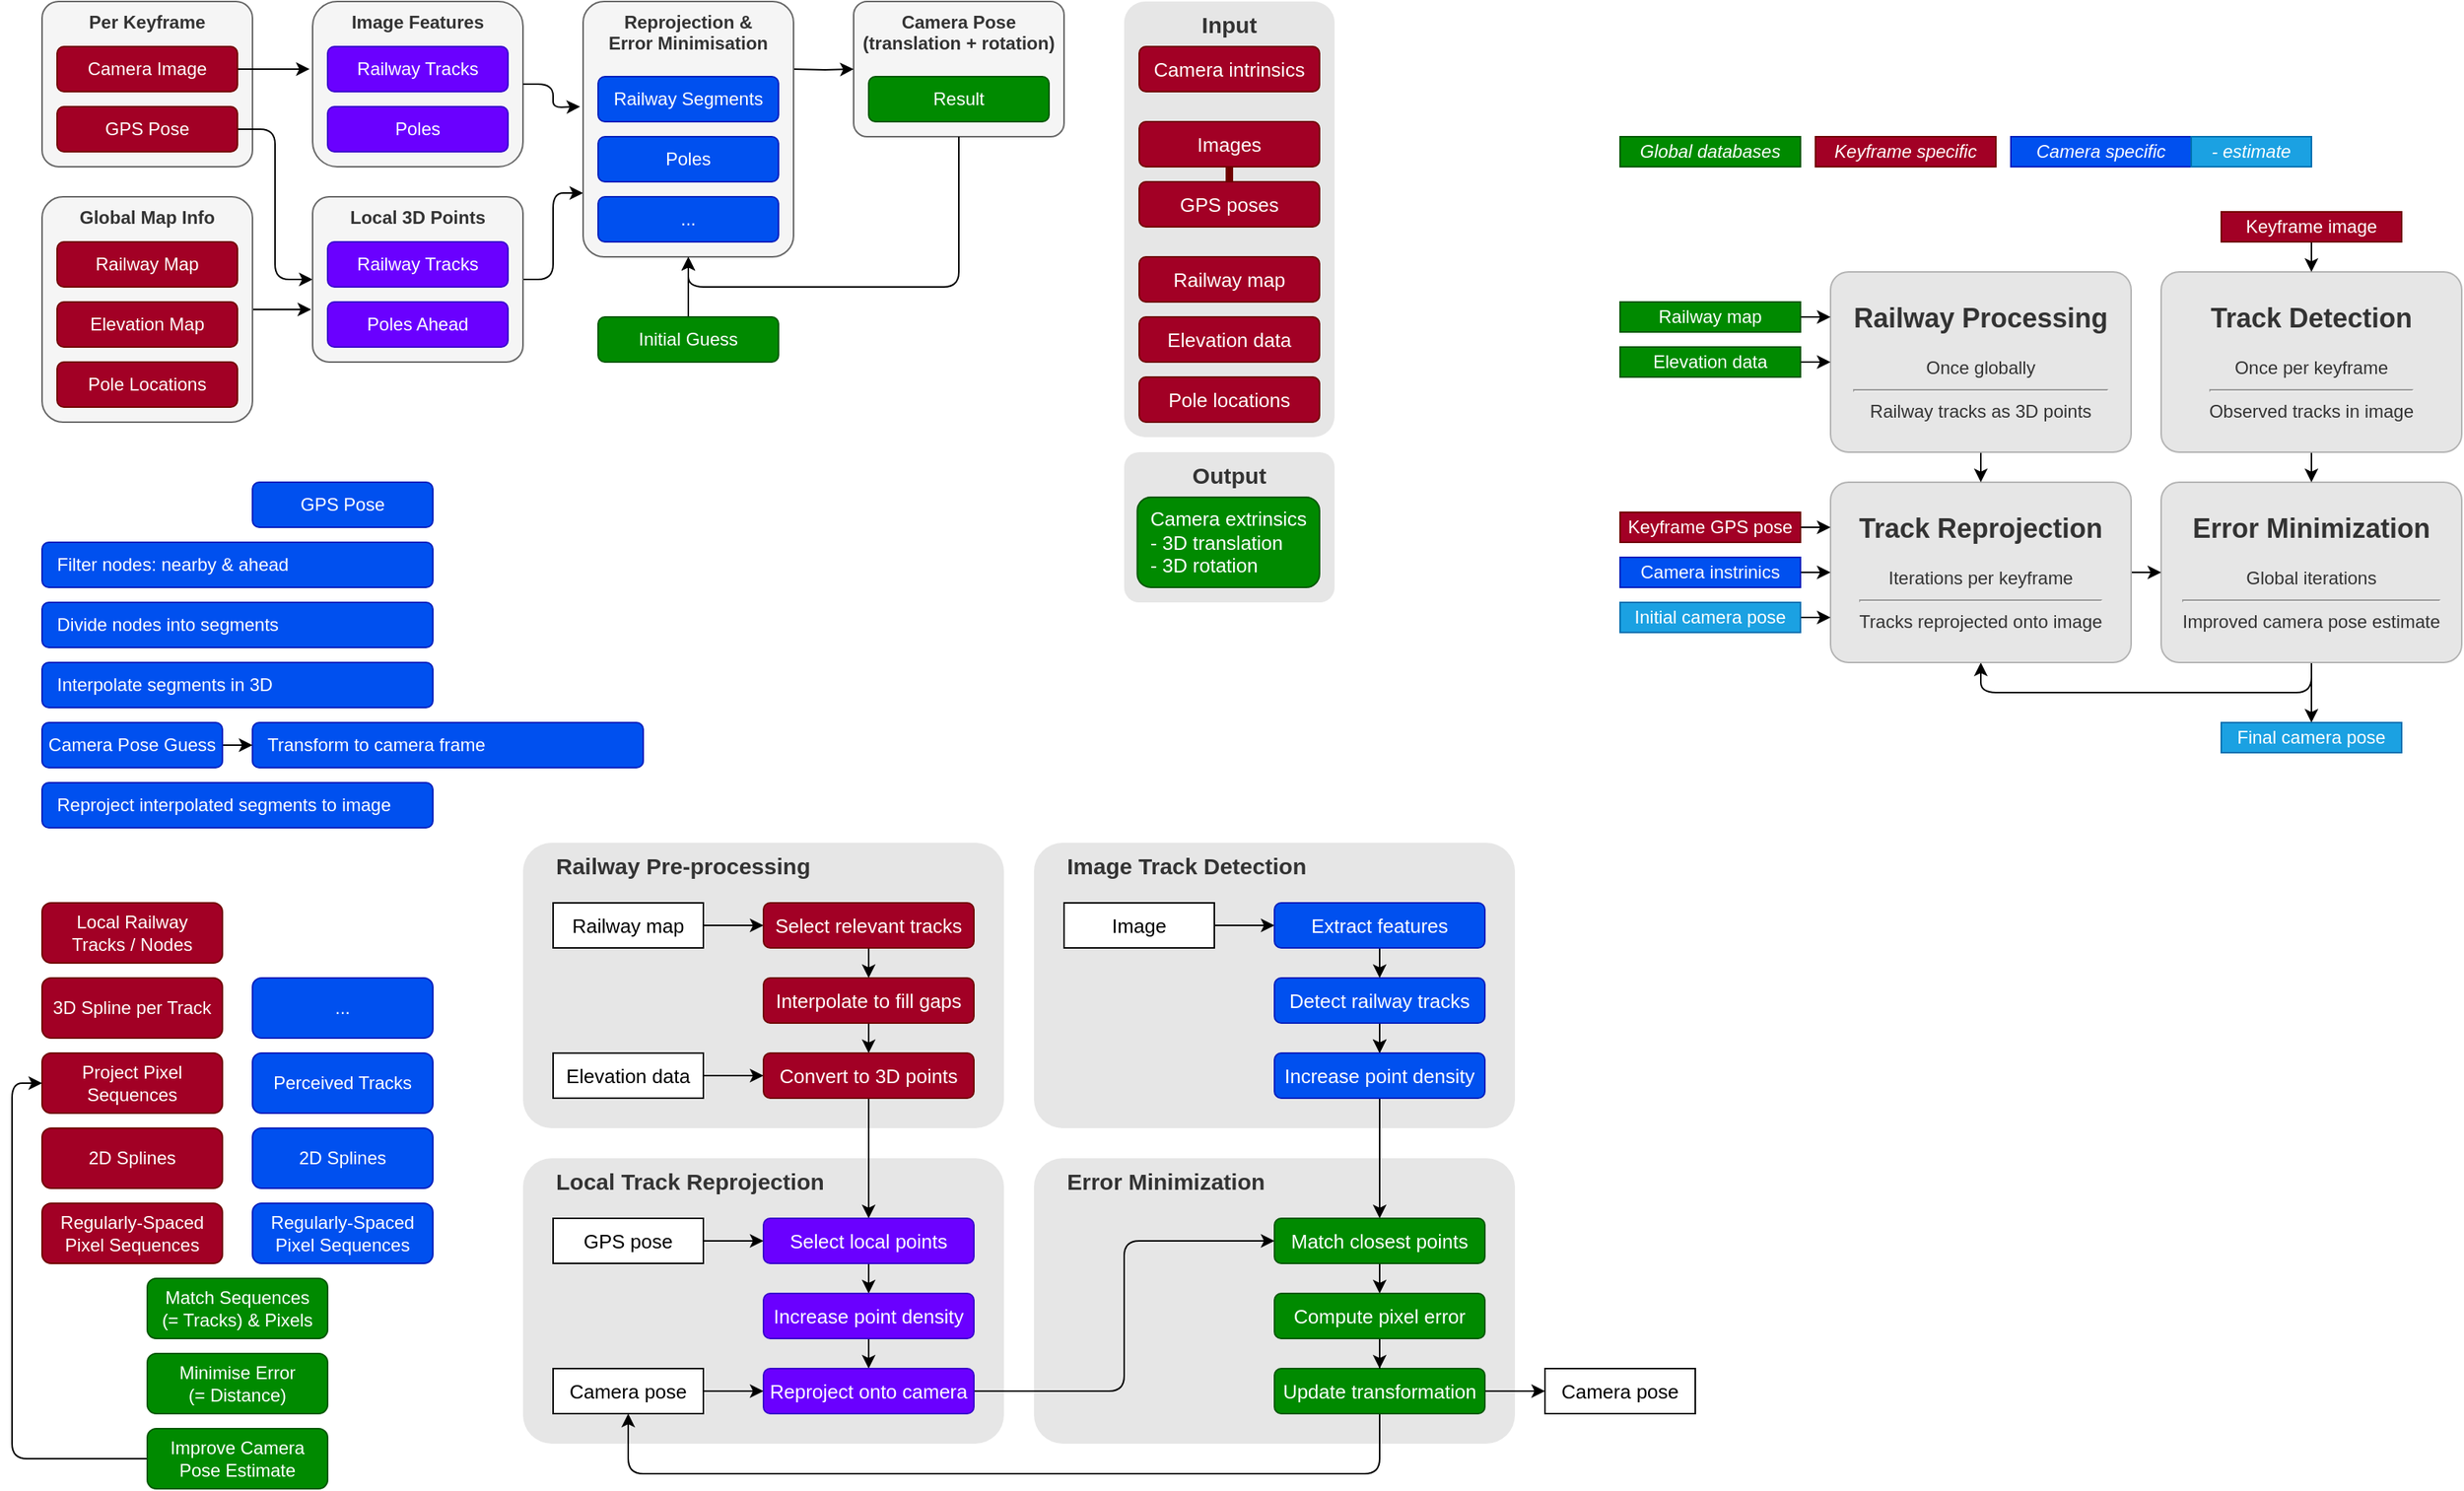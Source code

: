 <mxfile version="21.5.0" type="device">
  <diagram name="Page-1" id="0yIAg_ibURVJ_j4WMrQg">
    <mxGraphModel dx="1017" dy="770" grid="1" gridSize="10" guides="1" tooltips="1" connect="1" arrows="1" fold="1" page="1" pageScale="1" pageWidth="1654" pageHeight="1169" math="0" shadow="0">
      <root>
        <mxCell id="0" />
        <mxCell id="1" parent="0" />
        <mxCell id="JIBOPkROWSWk_RtdA1gJ-48" value="Camera Pose&lt;br&gt;(translation + rotation)" style="rounded=1;whiteSpace=wrap;html=1;fillColor=#f5f5f5;strokeColor=#666666;verticalAlign=top;fontStyle=1;fontColor=#333333;container=0;arcSize=10;" parent="1" vertex="1">
          <mxGeometry x="660" y="80" width="140" height="90" as="geometry" />
        </mxCell>
        <mxCell id="UzyRNe9KjRAFi56hh9sv-9" value="&lt;font style=&quot;font-size: 12px;&quot;&gt;Per Keyframe&lt;/font&gt;" style="rounded=1;whiteSpace=wrap;html=1;fillColor=#f5f5f5;strokeColor=#666666;verticalAlign=top;fontStyle=1;fontColor=#333333;container=0;arcSize=10;" parent="1" vertex="1">
          <mxGeometry x="120" y="80" width="140" height="110" as="geometry" />
        </mxCell>
        <mxCell id="JIBOPkROWSWk_RtdA1gJ-31" style="edgeStyle=orthogonalEdgeStyle;rounded=1;orthogonalLoop=1;jettySize=auto;html=1;exitX=1;exitY=0.5;exitDx=0;exitDy=0;entryX=-0.014;entryY=0.409;entryDx=0;entryDy=0;strokeColor=default;entryPerimeter=0;" parent="1" source="UzyRNe9KjRAFi56hh9sv-2" target="JIBOPkROWSWk_RtdA1gJ-9" edge="1">
          <mxGeometry relative="1" as="geometry" />
        </mxCell>
        <mxCell id="UzyRNe9KjRAFi56hh9sv-2" value="Camera Image" style="rounded=1;whiteSpace=wrap;html=1;fillColor=#a20025;strokeColor=#6F0000;container=0;fontColor=#ffffff;" parent="1" vertex="1">
          <mxGeometry x="130" y="110" width="120" height="30" as="geometry" />
        </mxCell>
        <mxCell id="JIBOPkROWSWk_RtdA1gJ-30" style="edgeStyle=orthogonalEdgeStyle;rounded=1;orthogonalLoop=1;jettySize=auto;html=1;exitX=1;exitY=0.5;exitDx=0;exitDy=0;entryX=0;entryY=0.5;entryDx=0;entryDy=0;strokeColor=default;" parent="1" source="UzyRNe9KjRAFi56hh9sv-3" target="JIBOPkROWSWk_RtdA1gJ-10" edge="1">
          <mxGeometry relative="1" as="geometry" />
        </mxCell>
        <mxCell id="UzyRNe9KjRAFi56hh9sv-3" value="GPS Pose" style="rounded=1;whiteSpace=wrap;html=1;fillColor=#a20025;strokeColor=#6F0000;container=0;fontColor=#ffffff;" parent="1" vertex="1">
          <mxGeometry x="130" y="150" width="120" height="30" as="geometry" />
        </mxCell>
        <mxCell id="JIBOPkROWSWk_RtdA1gJ-35" style="edgeStyle=orthogonalEdgeStyle;rounded=0;orthogonalLoop=1;jettySize=auto;html=1;exitX=1;exitY=0.5;exitDx=0;exitDy=0;entryX=-0.007;entryY=0.682;entryDx=0;entryDy=0;entryPerimeter=0;" parent="1" source="UzyRNe9KjRAFi56hh9sv-10" target="JIBOPkROWSWk_RtdA1gJ-10" edge="1">
          <mxGeometry relative="1" as="geometry" />
        </mxCell>
        <mxCell id="UzyRNe9KjRAFi56hh9sv-10" value="&lt;font style=&quot;font-size: 12px;&quot;&gt;Global Map Info&lt;/font&gt;" style="rounded=1;whiteSpace=wrap;html=1;fillColor=#f5f5f5;strokeColor=#666666;verticalAlign=top;fontStyle=1;fontColor=#333333;container=0;arcSize=10;" parent="1" vertex="1">
          <mxGeometry x="120" y="210" width="140" height="150" as="geometry" />
        </mxCell>
        <mxCell id="UzyRNe9KjRAFi56hh9sv-4" value="Elevation Map" style="rounded=1;whiteSpace=wrap;html=1;fillColor=#a20025;strokeColor=#6F0000;container=0;fontColor=#ffffff;" parent="1" vertex="1">
          <mxGeometry x="130" y="280" width="120" height="30" as="geometry" />
        </mxCell>
        <mxCell id="UzyRNe9KjRAFi56hh9sv-5" value="Pole Locations" style="rounded=1;whiteSpace=wrap;html=1;fillColor=#a20025;strokeColor=#6F0000;container=0;fontColor=#ffffff;" parent="1" vertex="1">
          <mxGeometry x="130" y="320" width="120" height="30" as="geometry" />
        </mxCell>
        <mxCell id="UzyRNe9KjRAFi56hh9sv-8" value="Railway Map" style="rounded=1;whiteSpace=wrap;html=1;fillColor=#a20025;strokeColor=#6F0000;container=0;fontColor=#ffffff;" parent="1" vertex="1">
          <mxGeometry x="130" y="240" width="120" height="30" as="geometry" />
        </mxCell>
        <mxCell id="JIBOPkROWSWk_RtdA1gJ-41" style="edgeStyle=orthogonalEdgeStyle;rounded=1;orthogonalLoop=1;jettySize=auto;html=1;exitX=1;exitY=0.5;exitDx=0;exitDy=0;entryX=0;entryY=0.75;entryDx=0;entryDy=0;" parent="1" source="JIBOPkROWSWk_RtdA1gJ-10" target="JIBOPkROWSWk_RtdA1gJ-26" edge="1">
          <mxGeometry relative="1" as="geometry" />
        </mxCell>
        <mxCell id="JIBOPkROWSWk_RtdA1gJ-10" value="Local 3D Points" style="rounded=1;whiteSpace=wrap;html=1;fillColor=#f5f5f5;strokeColor=#666666;verticalAlign=top;fontStyle=1;fontColor=#333333;container=0;arcSize=10;" parent="1" vertex="1">
          <mxGeometry x="300" y="210" width="140" height="110" as="geometry" />
        </mxCell>
        <mxCell id="JIBOPkROWSWk_RtdA1gJ-16" value="" style="group;rounded=1;arcSize=10;" parent="1" vertex="1" connectable="0">
          <mxGeometry x="300" y="80" width="140" height="110" as="geometry" />
        </mxCell>
        <mxCell id="JIBOPkROWSWk_RtdA1gJ-9" value="Image Features" style="rounded=1;whiteSpace=wrap;html=1;fillColor=#f5f5f5;strokeColor=#666666;verticalAlign=top;fontStyle=1;fontColor=#333333;container=0;" parent="JIBOPkROWSWk_RtdA1gJ-16" vertex="1">
          <mxGeometry width="140" height="110" as="geometry" />
        </mxCell>
        <mxCell id="JIBOPkROWSWk_RtdA1gJ-14" value="Railway Tracks" style="rounded=1;whiteSpace=wrap;html=1;fillColor=#6a00ff;strokeColor=#3700CC;container=0;fontColor=#ffffff;" parent="JIBOPkROWSWk_RtdA1gJ-16" vertex="1">
          <mxGeometry x="10" y="30" width="120" height="30" as="geometry" />
        </mxCell>
        <mxCell id="JIBOPkROWSWk_RtdA1gJ-15" value="Poles" style="rounded=1;whiteSpace=wrap;html=1;fillColor=#6a00ff;strokeColor=#3700CC;container=0;fontColor=#ffffff;" parent="JIBOPkROWSWk_RtdA1gJ-16" vertex="1">
          <mxGeometry x="10" y="70" width="120" height="30" as="geometry" />
        </mxCell>
        <mxCell id="JIBOPkROWSWk_RtdA1gJ-23" value="Railway Tracks" style="rounded=1;whiteSpace=wrap;html=1;fillColor=#6a00ff;strokeColor=#3700CC;container=0;fontColor=#ffffff;" parent="1" vertex="1">
          <mxGeometry x="310" y="240" width="120" height="30" as="geometry" />
        </mxCell>
        <mxCell id="JIBOPkROWSWk_RtdA1gJ-24" value="Poles Ahead" style="rounded=1;whiteSpace=wrap;html=1;fillColor=#6a00ff;strokeColor=#3700CC;container=0;fontColor=#ffffff;" parent="1" vertex="1">
          <mxGeometry x="310" y="280" width="120" height="30" as="geometry" />
        </mxCell>
        <mxCell id="JIBOPkROWSWk_RtdA1gJ-55" style="edgeStyle=orthogonalEdgeStyle;rounded=0;orthogonalLoop=1;jettySize=auto;html=1;entryX=0;entryY=0.5;entryDx=0;entryDy=0;" parent="1" target="JIBOPkROWSWk_RtdA1gJ-48" edge="1">
          <mxGeometry relative="1" as="geometry">
            <mxPoint x="620" y="125" as="sourcePoint" />
          </mxGeometry>
        </mxCell>
        <mxCell id="JIBOPkROWSWk_RtdA1gJ-26" value="&lt;font style=&quot;font-size: 12px;&quot;&gt;Reprojection &amp;amp;&lt;br&gt;Error Minimisation&lt;/font&gt;" style="rounded=1;whiteSpace=wrap;html=1;fillColor=#f5f5f5;strokeColor=#666666;verticalAlign=top;fontStyle=1;fontColor=#333333;container=0;arcSize=10;" parent="1" vertex="1">
          <mxGeometry x="480" y="80" width="140" height="170" as="geometry" />
        </mxCell>
        <mxCell id="JIBOPkROWSWk_RtdA1gJ-28" value="Railway Segments" style="rounded=1;whiteSpace=wrap;html=1;fillColor=#0050ef;strokeColor=#001DBC;container=0;fontColor=#ffffff;" parent="1" vertex="1">
          <mxGeometry x="490" y="130" width="120" height="30" as="geometry" />
        </mxCell>
        <mxCell id="JIBOPkROWSWk_RtdA1gJ-29" value="Poles" style="rounded=1;whiteSpace=wrap;html=1;fillColor=#0050ef;strokeColor=#001DBC;container=0;fontColor=#ffffff;" parent="1" vertex="1">
          <mxGeometry x="490" y="170" width="120" height="30" as="geometry" />
        </mxCell>
        <mxCell id="JIBOPkROWSWk_RtdA1gJ-52" style="edgeStyle=orthogonalEdgeStyle;rounded=0;orthogonalLoop=1;jettySize=auto;html=1;exitX=0.5;exitY=0;exitDx=0;exitDy=0;" parent="1" source="JIBOPkROWSWk_RtdA1gJ-37" edge="1">
          <mxGeometry relative="1" as="geometry">
            <mxPoint x="550" y="250" as="targetPoint" />
          </mxGeometry>
        </mxCell>
        <mxCell id="JIBOPkROWSWk_RtdA1gJ-37" value="Initial Guess" style="rounded=1;whiteSpace=wrap;html=1;fillColor=#008a00;strokeColor=#005700;container=0;fontColor=#ffffff;" parent="1" vertex="1">
          <mxGeometry x="490" y="290" width="120" height="30" as="geometry" />
        </mxCell>
        <mxCell id="JIBOPkROWSWk_RtdA1gJ-39" value="Result" style="rounded=1;whiteSpace=wrap;html=1;fillColor=#008a00;strokeColor=#005700;fontColor=#ffffff;container=0;" parent="1" vertex="1">
          <mxGeometry x="670" y="130" width="120" height="30" as="geometry" />
        </mxCell>
        <mxCell id="JIBOPkROWSWk_RtdA1gJ-40" value="..." style="rounded=1;whiteSpace=wrap;html=1;fillColor=#0050ef;strokeColor=#001DBC;container=0;fontColor=#ffffff;" parent="1" vertex="1">
          <mxGeometry x="490" y="210" width="120" height="30" as="geometry" />
        </mxCell>
        <mxCell id="JIBOPkROWSWk_RtdA1gJ-42" style="edgeStyle=orthogonalEdgeStyle;rounded=1;orthogonalLoop=1;jettySize=auto;html=1;exitX=1;exitY=0.5;exitDx=0;exitDy=0;" parent="1" source="JIBOPkROWSWk_RtdA1gJ-9" edge="1">
          <mxGeometry relative="1" as="geometry">
            <mxPoint x="478" y="150" as="targetPoint" />
          </mxGeometry>
        </mxCell>
        <mxCell id="JIBOPkROWSWk_RtdA1gJ-47" style="edgeStyle=orthogonalEdgeStyle;rounded=1;orthogonalLoop=1;jettySize=auto;html=1;exitX=0.5;exitY=1;exitDx=0;exitDy=0;entryX=0.5;entryY=1;entryDx=0;entryDy=0;" parent="1" source="JIBOPkROWSWk_RtdA1gJ-48" target="JIBOPkROWSWk_RtdA1gJ-26" edge="1">
          <mxGeometry relative="1" as="geometry">
            <mxPoint x="730" y="200" as="sourcePoint" />
            <Array as="points">
              <mxPoint x="730" y="270" />
              <mxPoint x="550" y="270" />
            </Array>
          </mxGeometry>
        </mxCell>
        <mxCell id="ezDAtuM3FzRtToVexwz9-1" value="Local Railway&lt;br&gt;Tracks / Nodes" style="rounded=1;whiteSpace=wrap;html=1;container=0;fillColor=#a20025;fontColor=#ffffff;strokeColor=#6F0000;" parent="1" vertex="1">
          <mxGeometry x="120" y="680" width="120" height="40" as="geometry" />
        </mxCell>
        <mxCell id="ezDAtuM3FzRtToVexwz9-4" value="Filter nodes: nearby &amp;amp; ahead" style="rounded=1;whiteSpace=wrap;html=1;container=0;align=left;spacing=10;fillColor=#0050ef;fontColor=#ffffff;strokeColor=#001DBC;" parent="1" vertex="1">
          <mxGeometry x="120" y="440" width="260" height="30" as="geometry" />
        </mxCell>
        <mxCell id="ezDAtuM3FzRtToVexwz9-5" value="GPS Pose" style="rounded=1;whiteSpace=wrap;html=1;container=0;fillColor=#0050ef;fontColor=#ffffff;strokeColor=#001DBC;" parent="1" vertex="1">
          <mxGeometry x="260" y="400" width="120" height="30" as="geometry" />
        </mxCell>
        <mxCell id="ezDAtuM3FzRtToVexwz9-7" value="Transform to camera frame" style="rounded=1;whiteSpace=wrap;html=1;container=0;align=left;spacing=10;fillColor=#0050ef;fontColor=#ffffff;strokeColor=#001DBC;" parent="1" vertex="1">
          <mxGeometry x="260" y="560" width="260" height="30" as="geometry" />
        </mxCell>
        <mxCell id="ezDAtuM3FzRtToVexwz9-8" value="Divide nodes into segments" style="rounded=1;whiteSpace=wrap;html=1;container=0;align=left;spacing=10;fillColor=#0050ef;fontColor=#ffffff;strokeColor=#001DBC;" parent="1" vertex="1">
          <mxGeometry x="120" y="480" width="260" height="30" as="geometry" />
        </mxCell>
        <mxCell id="ezDAtuM3FzRtToVexwz9-9" value="Interpolate segments in 3D" style="rounded=1;whiteSpace=wrap;html=1;container=0;align=left;spacing=10;fillColor=#0050ef;fontColor=#ffffff;strokeColor=#001DBC;" parent="1" vertex="1">
          <mxGeometry x="120" y="520" width="260" height="30" as="geometry" />
        </mxCell>
        <mxCell id="ezDAtuM3FzRtToVexwz9-10" value="Reproject interpolated segments to image" style="rounded=1;whiteSpace=wrap;html=1;container=0;align=left;spacing=10;fillColor=#0050ef;fontColor=#ffffff;strokeColor=#001DBC;" parent="1" vertex="1">
          <mxGeometry x="120" y="600" width="260" height="30" as="geometry" />
        </mxCell>
        <mxCell id="ezDAtuM3FzRtToVexwz9-12" style="edgeStyle=orthogonalEdgeStyle;rounded=0;orthogonalLoop=1;jettySize=auto;html=1;exitX=1;exitY=0.5;exitDx=0;exitDy=0;entryX=0;entryY=0.5;entryDx=0;entryDy=0;" parent="1" source="ezDAtuM3FzRtToVexwz9-11" target="ezDAtuM3FzRtToVexwz9-7" edge="1">
          <mxGeometry relative="1" as="geometry" />
        </mxCell>
        <mxCell id="ezDAtuM3FzRtToVexwz9-11" value="Camera Pose Guess" style="rounded=1;whiteSpace=wrap;html=1;container=0;fillColor=#0050ef;fontColor=#ffffff;strokeColor=#001DBC;" parent="1" vertex="1">
          <mxGeometry x="120" y="560" width="120" height="30" as="geometry" />
        </mxCell>
        <mxCell id="oLt5kiUQULpdyyhkv9Rg-1" value="Perceived Tracks" style="rounded=1;whiteSpace=wrap;html=1;container=0;fillColor=#0050ef;fontColor=#ffffff;strokeColor=#001DBC;" parent="1" vertex="1">
          <mxGeometry x="260" y="780" width="120" height="40" as="geometry" />
        </mxCell>
        <mxCell id="oLt5kiUQULpdyyhkv9Rg-2" value="3D Spline per Track" style="rounded=1;whiteSpace=wrap;html=1;container=0;fillColor=#a20025;fontColor=#ffffff;strokeColor=#6F0000;" parent="1" vertex="1">
          <mxGeometry x="120" y="730" width="120" height="40" as="geometry" />
        </mxCell>
        <mxCell id="oLt5kiUQULpdyyhkv9Rg-3" value="2D Splines" style="rounded=1;whiteSpace=wrap;html=1;container=0;fillColor=#0050ef;fontColor=#ffffff;strokeColor=#001DBC;" parent="1" vertex="1">
          <mxGeometry x="260" y="830" width="120" height="40" as="geometry" />
        </mxCell>
        <mxCell id="oLt5kiUQULpdyyhkv9Rg-7" value="Project Pixel Sequences" style="rounded=1;whiteSpace=wrap;html=1;container=0;fillColor=#a20025;fontColor=#ffffff;strokeColor=#6F0000;" parent="1" vertex="1">
          <mxGeometry x="120" y="780" width="120" height="40" as="geometry" />
        </mxCell>
        <mxCell id="oLt5kiUQULpdyyhkv9Rg-9" value="..." style="rounded=1;whiteSpace=wrap;html=1;container=0;fillColor=#0050ef;fontColor=#ffffff;strokeColor=#001DBC;" parent="1" vertex="1">
          <mxGeometry x="260" y="730" width="120" height="40" as="geometry" />
        </mxCell>
        <mxCell id="oLt5kiUQULpdyyhkv9Rg-12" value="2D Splines" style="rounded=1;whiteSpace=wrap;html=1;container=0;fillColor=#a20025;fontColor=#ffffff;strokeColor=#6F0000;" parent="1" vertex="1">
          <mxGeometry x="120" y="830" width="120" height="40" as="geometry" />
        </mxCell>
        <mxCell id="oLt5kiUQULpdyyhkv9Rg-17" value="Regularly-Spaced Pixel Sequences" style="rounded=1;whiteSpace=wrap;html=1;container=0;fillColor=#a20025;fontColor=#ffffff;strokeColor=#6F0000;" parent="1" vertex="1">
          <mxGeometry x="120" y="880" width="120" height="40" as="geometry" />
        </mxCell>
        <mxCell id="oLt5kiUQULpdyyhkv9Rg-20" value="Regularly-Spaced Pixel Sequences" style="rounded=1;whiteSpace=wrap;html=1;container=0;fillColor=#0050ef;fontColor=#ffffff;strokeColor=#001DBC;" parent="1" vertex="1">
          <mxGeometry x="260" y="880" width="120" height="40" as="geometry" />
        </mxCell>
        <mxCell id="oLt5kiUQULpdyyhkv9Rg-21" value="Match Sequences&lt;br&gt;(= Tracks) &amp;amp; Pixels" style="rounded=1;whiteSpace=wrap;html=1;container=0;fillColor=#008a00;fontColor=#ffffff;strokeColor=#005700;" parent="1" vertex="1">
          <mxGeometry x="190" y="930" width="120" height="40" as="geometry" />
        </mxCell>
        <mxCell id="oLt5kiUQULpdyyhkv9Rg-26" style="edgeStyle=orthogonalEdgeStyle;rounded=1;orthogonalLoop=1;jettySize=auto;html=1;exitX=0;exitY=0.5;exitDx=0;exitDy=0;entryX=0;entryY=0.5;entryDx=0;entryDy=0;" parent="1" source="oLt5kiUQULpdyyhkv9Rg-22" target="oLt5kiUQULpdyyhkv9Rg-7" edge="1">
          <mxGeometry relative="1" as="geometry">
            <mxPoint x="170" y="1000" as="targetPoint" />
          </mxGeometry>
        </mxCell>
        <mxCell id="oLt5kiUQULpdyyhkv9Rg-22" value="Improve Camera Pose Estimate" style="rounded=1;whiteSpace=wrap;html=1;container=0;fillColor=#008a00;fontColor=#ffffff;strokeColor=#005700;" parent="1" vertex="1">
          <mxGeometry x="190" y="1030" width="120" height="40" as="geometry" />
        </mxCell>
        <mxCell id="oLt5kiUQULpdyyhkv9Rg-27" value="Minimise Error&lt;br&gt;(= Distance)" style="rounded=1;whiteSpace=wrap;html=1;container=0;fillColor=#008a00;fontColor=#ffffff;strokeColor=#005700;" parent="1" vertex="1">
          <mxGeometry x="190" y="980" width="120" height="40" as="geometry" />
        </mxCell>
        <mxCell id="sEB6wnDT7_DPBKljtd4_-17" value="Error Minimization" style="rounded=1;whiteSpace=wrap;html=1;fillColor=#E6E6E6;strokeColor=none;verticalAlign=top;fontStyle=1;fontColor=#333333;container=0;arcSize=10;fontSize=15;spacingRight=0;spacingLeft=20;align=left;" parent="1" vertex="1">
          <mxGeometry x="780" y="850" width="320" height="190" as="geometry" />
        </mxCell>
        <mxCell id="sEB6wnDT7_DPBKljtd4_-18" value="Image Track Detection" style="rounded=1;whiteSpace=wrap;html=1;fillColor=#E6E6E6;strokeColor=none;verticalAlign=top;fontStyle=1;fontColor=#333333;container=0;arcSize=10;fontSize=15;spacingRight=0;spacingLeft=20;align=left;" parent="1" vertex="1">
          <mxGeometry x="780" y="640" width="320" height="190" as="geometry" />
        </mxCell>
        <mxCell id="sEB6wnDT7_DPBKljtd4_-19" value="Local Track Reprojection" style="rounded=1;whiteSpace=wrap;html=1;fillColor=#E6E6E6;strokeColor=none;verticalAlign=top;fontStyle=1;fontColor=#333333;container=0;arcSize=10;fontSize=15;spacingRight=0;spacingLeft=20;align=left;" parent="1" vertex="1">
          <mxGeometry x="440" y="850" width="320" height="190" as="geometry" />
        </mxCell>
        <mxCell id="sEB6wnDT7_DPBKljtd4_-20" value="Railway Pre-processing" style="rounded=1;whiteSpace=wrap;html=1;fillColor=#E6E6E6;strokeColor=none;verticalAlign=top;fontStyle=1;fontColor=#333333;container=0;arcSize=10;fontSize=15;spacingRight=0;spacingLeft=20;align=left;" parent="1" vertex="1">
          <mxGeometry x="440" y="640" width="320" height="190" as="geometry" />
        </mxCell>
        <mxCell id="sEB6wnDT7_DPBKljtd4_-21" style="edgeStyle=orthogonalEdgeStyle;rounded=0;orthogonalLoop=1;jettySize=auto;html=1;exitX=1;exitY=0.5;exitDx=0;exitDy=0;entryX=0;entryY=0.5;entryDx=0;entryDy=0;fontSize=13;" parent="1" source="sEB6wnDT7_DPBKljtd4_-22" target="sEB6wnDT7_DPBKljtd4_-26" edge="1">
          <mxGeometry relative="1" as="geometry" />
        </mxCell>
        <mxCell id="sEB6wnDT7_DPBKljtd4_-22" value="Railway map" style="rounded=0;whiteSpace=wrap;html=1;container=0;fontSize=13;" parent="1" vertex="1">
          <mxGeometry x="460" y="680" width="100" height="30" as="geometry" />
        </mxCell>
        <mxCell id="sEB6wnDT7_DPBKljtd4_-23" style="edgeStyle=orthogonalEdgeStyle;rounded=0;orthogonalLoop=1;jettySize=auto;html=1;exitX=1;exitY=0.5;exitDx=0;exitDy=0;entryX=0;entryY=0.5;entryDx=0;entryDy=0;fontSize=13;" parent="1" source="sEB6wnDT7_DPBKljtd4_-24" target="sEB6wnDT7_DPBKljtd4_-30" edge="1">
          <mxGeometry relative="1" as="geometry" />
        </mxCell>
        <mxCell id="sEB6wnDT7_DPBKljtd4_-24" value="Elevation data" style="rounded=0;whiteSpace=wrap;html=1;container=0;fontSize=13;" parent="1" vertex="1">
          <mxGeometry x="460" y="780" width="100" height="30" as="geometry" />
        </mxCell>
        <mxCell id="sEB6wnDT7_DPBKljtd4_-25" style="edgeStyle=orthogonalEdgeStyle;rounded=0;orthogonalLoop=1;jettySize=auto;html=1;exitX=0.5;exitY=1;exitDx=0;exitDy=0;entryX=0.5;entryY=0;entryDx=0;entryDy=0;fontSize=13;" parent="1" source="sEB6wnDT7_DPBKljtd4_-26" target="sEB6wnDT7_DPBKljtd4_-28" edge="1">
          <mxGeometry relative="1" as="geometry" />
        </mxCell>
        <mxCell id="sEB6wnDT7_DPBKljtd4_-26" value="Select relevant tracks" style="rounded=1;whiteSpace=wrap;html=1;container=0;fillColor=#a20025;fontColor=#ffffff;strokeColor=#6F0000;fontSize=13;" parent="1" vertex="1">
          <mxGeometry x="600" y="680" width="140" height="30" as="geometry" />
        </mxCell>
        <mxCell id="sEB6wnDT7_DPBKljtd4_-27" style="edgeStyle=orthogonalEdgeStyle;rounded=0;orthogonalLoop=1;jettySize=auto;html=1;exitX=0.5;exitY=1;exitDx=0;exitDy=0;entryX=0.5;entryY=0;entryDx=0;entryDy=0;fontSize=13;" parent="1" source="sEB6wnDT7_DPBKljtd4_-28" target="sEB6wnDT7_DPBKljtd4_-30" edge="1">
          <mxGeometry relative="1" as="geometry" />
        </mxCell>
        <mxCell id="sEB6wnDT7_DPBKljtd4_-28" value="Interpolate to fill gaps" style="rounded=1;whiteSpace=wrap;html=1;container=0;fillColor=#a20025;fontColor=#ffffff;strokeColor=#6F0000;fontSize=13;" parent="1" vertex="1">
          <mxGeometry x="600" y="730" width="140" height="30" as="geometry" />
        </mxCell>
        <mxCell id="sEB6wnDT7_DPBKljtd4_-29" style="edgeStyle=orthogonalEdgeStyle;rounded=0;orthogonalLoop=1;jettySize=auto;html=1;exitX=0.5;exitY=1;exitDx=0;exitDy=0;entryX=0.5;entryY=0;entryDx=0;entryDy=0;fontSize=13;" parent="1" source="sEB6wnDT7_DPBKljtd4_-30" target="sEB6wnDT7_DPBKljtd4_-32" edge="1">
          <mxGeometry relative="1" as="geometry" />
        </mxCell>
        <mxCell id="sEB6wnDT7_DPBKljtd4_-30" value="Convert to 3D points" style="rounded=1;whiteSpace=wrap;html=1;container=0;fillColor=#a20025;fontColor=#ffffff;strokeColor=#6F0000;fontSize=13;" parent="1" vertex="1">
          <mxGeometry x="600" y="780" width="140" height="30" as="geometry" />
        </mxCell>
        <mxCell id="sEB6wnDT7_DPBKljtd4_-31" style="edgeStyle=orthogonalEdgeStyle;rounded=0;orthogonalLoop=1;jettySize=auto;html=1;exitX=0.5;exitY=1;exitDx=0;exitDy=0;entryX=0.5;entryY=0;entryDx=0;entryDy=0;fontSize=13;" parent="1" source="sEB6wnDT7_DPBKljtd4_-32" target="sEB6wnDT7_DPBKljtd4_-34" edge="1">
          <mxGeometry relative="1" as="geometry" />
        </mxCell>
        <mxCell id="sEB6wnDT7_DPBKljtd4_-32" value="Select local&amp;nbsp;points" style="rounded=1;whiteSpace=wrap;html=1;container=0;fillColor=#6a00ff;fontColor=#ffffff;strokeColor=#3700CC;fontSize=13;" parent="1" vertex="1">
          <mxGeometry x="600" y="890" width="140" height="30" as="geometry" />
        </mxCell>
        <mxCell id="sEB6wnDT7_DPBKljtd4_-33" style="edgeStyle=orthogonalEdgeStyle;rounded=0;orthogonalLoop=1;jettySize=auto;html=1;exitX=0.5;exitY=1;exitDx=0;exitDy=0;entryX=0.5;entryY=0;entryDx=0;entryDy=0;fontSize=13;" parent="1" source="sEB6wnDT7_DPBKljtd4_-34" target="sEB6wnDT7_DPBKljtd4_-36" edge="1">
          <mxGeometry relative="1" as="geometry" />
        </mxCell>
        <mxCell id="sEB6wnDT7_DPBKljtd4_-34" value="Increase point density" style="rounded=1;whiteSpace=wrap;html=1;container=0;fillColor=#6a00ff;fontColor=#ffffff;strokeColor=#3700CC;fontSize=13;" parent="1" vertex="1">
          <mxGeometry x="600" y="940" width="140" height="30" as="geometry" />
        </mxCell>
        <mxCell id="sEB6wnDT7_DPBKljtd4_-35" style="edgeStyle=orthogonalEdgeStyle;rounded=1;orthogonalLoop=1;jettySize=auto;html=1;exitX=1;exitY=0.5;exitDx=0;exitDy=0;entryX=0;entryY=0.5;entryDx=0;entryDy=0;fontSize=13;" parent="1" source="sEB6wnDT7_DPBKljtd4_-36" target="sEB6wnDT7_DPBKljtd4_-48" edge="1">
          <mxGeometry relative="1" as="geometry" />
        </mxCell>
        <mxCell id="sEB6wnDT7_DPBKljtd4_-36" value="Reproject onto camera" style="rounded=1;whiteSpace=wrap;html=1;container=0;fillColor=#6a00ff;fontColor=#ffffff;strokeColor=#3700CC;fontSize=13;" parent="1" vertex="1">
          <mxGeometry x="600" y="990" width="140" height="30" as="geometry" />
        </mxCell>
        <mxCell id="sEB6wnDT7_DPBKljtd4_-37" style="edgeStyle=orthogonalEdgeStyle;rounded=0;orthogonalLoop=1;jettySize=auto;html=1;exitX=1;exitY=0.5;exitDx=0;exitDy=0;entryX=0;entryY=0.5;entryDx=0;entryDy=0;fontSize=13;" parent="1" source="sEB6wnDT7_DPBKljtd4_-38" target="sEB6wnDT7_DPBKljtd4_-36" edge="1">
          <mxGeometry relative="1" as="geometry" />
        </mxCell>
        <mxCell id="sEB6wnDT7_DPBKljtd4_-38" value="Camera pose" style="rounded=0;whiteSpace=wrap;html=1;container=0;fontSize=13;" parent="1" vertex="1">
          <mxGeometry x="460" y="990" width="100" height="30" as="geometry" />
        </mxCell>
        <mxCell id="sEB6wnDT7_DPBKljtd4_-39" style="edgeStyle=orthogonalEdgeStyle;rounded=0;orthogonalLoop=1;jettySize=auto;html=1;exitX=1;exitY=0.5;exitDx=0;exitDy=0;entryX=0;entryY=0.5;entryDx=0;entryDy=0;fontSize=13;" parent="1" source="sEB6wnDT7_DPBKljtd4_-40" target="sEB6wnDT7_DPBKljtd4_-32" edge="1">
          <mxGeometry relative="1" as="geometry" />
        </mxCell>
        <mxCell id="sEB6wnDT7_DPBKljtd4_-40" value="GPS pose" style="rounded=0;whiteSpace=wrap;html=1;container=0;fontSize=13;" parent="1" vertex="1">
          <mxGeometry x="460" y="890" width="100" height="30" as="geometry" />
        </mxCell>
        <mxCell id="sEB6wnDT7_DPBKljtd4_-41" style="edgeStyle=orthogonalEdgeStyle;rounded=0;orthogonalLoop=1;jettySize=auto;html=1;exitX=0.5;exitY=1;exitDx=0;exitDy=0;entryX=0.5;entryY=0;entryDx=0;entryDy=0;fontSize=13;" parent="1" source="sEB6wnDT7_DPBKljtd4_-42" target="sEB6wnDT7_DPBKljtd4_-44" edge="1">
          <mxGeometry relative="1" as="geometry" />
        </mxCell>
        <mxCell id="sEB6wnDT7_DPBKljtd4_-58" value="" style="edgeStyle=orthogonalEdgeStyle;rounded=0;orthogonalLoop=1;jettySize=auto;html=1;" parent="1" source="sEB6wnDT7_DPBKljtd4_-42" target="sEB6wnDT7_DPBKljtd4_-44" edge="1">
          <mxGeometry relative="1" as="geometry" />
        </mxCell>
        <mxCell id="sEB6wnDT7_DPBKljtd4_-42" value="Detect railway tracks" style="rounded=1;whiteSpace=wrap;html=1;container=0;fillColor=#0050ef;fontColor=#ffffff;strokeColor=#001DBC;fontSize=13;" parent="1" vertex="1">
          <mxGeometry x="940" y="730" width="140" height="30" as="geometry" />
        </mxCell>
        <mxCell id="sEB6wnDT7_DPBKljtd4_-43" style="edgeStyle=orthogonalEdgeStyle;rounded=0;orthogonalLoop=1;jettySize=auto;html=1;exitX=0.5;exitY=1;exitDx=0;exitDy=0;entryX=0.5;entryY=0;entryDx=0;entryDy=0;fontSize=13;" parent="1" source="sEB6wnDT7_DPBKljtd4_-44" target="sEB6wnDT7_DPBKljtd4_-48" edge="1">
          <mxGeometry relative="1" as="geometry" />
        </mxCell>
        <mxCell id="sEB6wnDT7_DPBKljtd4_-44" value="Increase point density" style="rounded=1;whiteSpace=wrap;html=1;container=0;fillColor=#0050ef;fontColor=#ffffff;strokeColor=#001DBC;fontSize=13;" parent="1" vertex="1">
          <mxGeometry x="940" y="780" width="140" height="30" as="geometry" />
        </mxCell>
        <mxCell id="sEB6wnDT7_DPBKljtd4_-45" style="edgeStyle=orthogonalEdgeStyle;rounded=0;orthogonalLoop=1;jettySize=auto;html=1;exitX=1;exitY=0.5;exitDx=0;exitDy=0;entryX=0;entryY=0.5;entryDx=0;entryDy=0;fontSize=13;" parent="1" source="sEB6wnDT7_DPBKljtd4_-46" target="sEB6wnDT7_DPBKljtd4_-56" edge="1">
          <mxGeometry relative="1" as="geometry" />
        </mxCell>
        <mxCell id="sEB6wnDT7_DPBKljtd4_-46" value="Image" style="rounded=0;whiteSpace=wrap;html=1;container=0;fontSize=13;" parent="1" vertex="1">
          <mxGeometry x="800" y="680" width="100" height="30" as="geometry" />
        </mxCell>
        <mxCell id="sEB6wnDT7_DPBKljtd4_-47" style="edgeStyle=orthogonalEdgeStyle;rounded=0;orthogonalLoop=1;jettySize=auto;html=1;exitX=0.5;exitY=1;exitDx=0;exitDy=0;entryX=0.5;entryY=0;entryDx=0;entryDy=0;fontSize=13;" parent="1" source="sEB6wnDT7_DPBKljtd4_-48" target="sEB6wnDT7_DPBKljtd4_-54" edge="1">
          <mxGeometry relative="1" as="geometry" />
        </mxCell>
        <mxCell id="sEB6wnDT7_DPBKljtd4_-48" value="Match closest points" style="rounded=1;whiteSpace=wrap;html=1;container=0;fillColor=#008a00;fontColor=#ffffff;strokeColor=#005700;fontSize=13;" parent="1" vertex="1">
          <mxGeometry x="940" y="890" width="140" height="30" as="geometry" />
        </mxCell>
        <mxCell id="sEB6wnDT7_DPBKljtd4_-49" style="edgeStyle=orthogonalEdgeStyle;rounded=1;orthogonalLoop=1;jettySize=auto;html=1;exitX=0.5;exitY=1;exitDx=0;exitDy=0;entryX=0.5;entryY=1;entryDx=0;entryDy=0;" parent="1" source="sEB6wnDT7_DPBKljtd4_-51" target="sEB6wnDT7_DPBKljtd4_-38" edge="1">
          <mxGeometry relative="1" as="geometry">
            <Array as="points">
              <mxPoint x="1010" y="1060" />
              <mxPoint x="510" y="1060" />
            </Array>
          </mxGeometry>
        </mxCell>
        <mxCell id="sEB6wnDT7_DPBKljtd4_-50" style="edgeStyle=orthogonalEdgeStyle;rounded=0;orthogonalLoop=1;jettySize=auto;html=1;exitX=1;exitY=0.5;exitDx=0;exitDy=0;entryX=0;entryY=0.5;entryDx=0;entryDy=0;fontSize=13;" parent="1" source="sEB6wnDT7_DPBKljtd4_-51" target="sEB6wnDT7_DPBKljtd4_-52" edge="1">
          <mxGeometry relative="1" as="geometry" />
        </mxCell>
        <mxCell id="sEB6wnDT7_DPBKljtd4_-51" value="Update transformation" style="rounded=1;whiteSpace=wrap;html=1;container=0;fillColor=#008a00;fontColor=#ffffff;strokeColor=#005700;fontSize=13;" parent="1" vertex="1">
          <mxGeometry x="940" y="990" width="140" height="30" as="geometry" />
        </mxCell>
        <mxCell id="sEB6wnDT7_DPBKljtd4_-52" value="Camera pose" style="rounded=0;whiteSpace=wrap;html=1;container=0;fontSize=13;" parent="1" vertex="1">
          <mxGeometry x="1120" y="990" width="100" height="30" as="geometry" />
        </mxCell>
        <mxCell id="sEB6wnDT7_DPBKljtd4_-53" value="" style="edgeStyle=orthogonalEdgeStyle;rounded=0;orthogonalLoop=1;jettySize=auto;html=1;fontSize=13;" parent="1" source="sEB6wnDT7_DPBKljtd4_-54" target="sEB6wnDT7_DPBKljtd4_-51" edge="1">
          <mxGeometry relative="1" as="geometry" />
        </mxCell>
        <mxCell id="sEB6wnDT7_DPBKljtd4_-54" value="Compute pixel error" style="rounded=1;whiteSpace=wrap;html=1;container=0;fillColor=#008a00;fontColor=#ffffff;strokeColor=#005700;fontSize=13;" parent="1" vertex="1">
          <mxGeometry x="940" y="940" width="140" height="30" as="geometry" />
        </mxCell>
        <mxCell id="sEB6wnDT7_DPBKljtd4_-55" style="edgeStyle=orthogonalEdgeStyle;rounded=0;orthogonalLoop=1;jettySize=auto;html=1;exitX=0.5;exitY=1;exitDx=0;exitDy=0;entryX=0.5;entryY=0;entryDx=0;entryDy=0;fontSize=13;" parent="1" source="sEB6wnDT7_DPBKljtd4_-56" target="sEB6wnDT7_DPBKljtd4_-42" edge="1">
          <mxGeometry relative="1" as="geometry" />
        </mxCell>
        <mxCell id="sEB6wnDT7_DPBKljtd4_-56" value="Extract features" style="rounded=1;whiteSpace=wrap;html=1;container=0;fillColor=#0050ef;fontColor=#ffffff;strokeColor=#001DBC;fontSize=13;" parent="1" vertex="1">
          <mxGeometry x="940" y="680" width="140" height="30" as="geometry" />
        </mxCell>
        <mxCell id="z8YfENo_-biDMVN5GRp_-54" value="Input" style="rounded=1;whiteSpace=wrap;html=1;fillColor=#E6E6E6;strokeColor=none;verticalAlign=top;fontStyle=1;fontColor=#333333;container=0;arcSize=10;fontSize=15;" parent="1" vertex="1">
          <mxGeometry x="840" y="80" width="140" height="290" as="geometry" />
        </mxCell>
        <mxCell id="z8YfENo_-biDMVN5GRp_-55" value="Camera intrinsics" style="rounded=1;whiteSpace=wrap;html=1;container=0;fontSize=13;fillColor=#a20025;fontColor=#ffffff;strokeColor=#6F0000;" parent="1" vertex="1">
          <mxGeometry x="850" y="110" width="120" height="30" as="geometry" />
        </mxCell>
        <mxCell id="sEB6wnDT7_DPBKljtd4_-59" style="edgeStyle=orthogonalEdgeStyle;rounded=0;orthogonalLoop=1;jettySize=auto;html=1;exitX=0.5;exitY=1;exitDx=0;exitDy=0;entryX=0.5;entryY=0;entryDx=0;entryDy=0;endArrow=none;endFill=0;strokeWidth=5;fillColor=#a20025;strokeColor=#6F0000;" parent="1" source="z8YfENo_-biDMVN5GRp_-56" target="z8YfENo_-biDMVN5GRp_-57" edge="1">
          <mxGeometry relative="1" as="geometry" />
        </mxCell>
        <mxCell id="z8YfENo_-biDMVN5GRp_-56" value="Images" style="rounded=1;whiteSpace=wrap;html=1;container=0;fontSize=13;fillColor=#a20025;fontColor=#ffffff;strokeColor=#6F0000;" parent="1" vertex="1">
          <mxGeometry x="850" y="160" width="120" height="30" as="geometry" />
        </mxCell>
        <mxCell id="z8YfENo_-biDMVN5GRp_-57" value="GPS poses" style="rounded=1;whiteSpace=wrap;html=1;container=0;fontSize=13;fillColor=#a20025;fontColor=#ffffff;strokeColor=#6F0000;" parent="1" vertex="1">
          <mxGeometry x="850" y="200" width="120" height="30" as="geometry" />
        </mxCell>
        <mxCell id="z8YfENo_-biDMVN5GRp_-59" value="Railway map" style="rounded=1;whiteSpace=wrap;html=1;container=0;fontSize=13;fillColor=#a20025;fontColor=#ffffff;strokeColor=#6F0000;" parent="1" vertex="1">
          <mxGeometry x="850" y="250" width="120" height="30" as="geometry" />
        </mxCell>
        <mxCell id="z8YfENo_-biDMVN5GRp_-60" value="Elevation data" style="rounded=1;whiteSpace=wrap;html=1;container=0;fontSize=13;fillColor=#a20025;fontColor=#ffffff;strokeColor=#6F0000;" parent="1" vertex="1">
          <mxGeometry x="850" y="290" width="120" height="30" as="geometry" />
        </mxCell>
        <mxCell id="z8YfENo_-biDMVN5GRp_-61" value="Pole locations" style="rounded=1;whiteSpace=wrap;html=1;container=0;fontSize=13;fillColor=#a20025;fontColor=#ffffff;strokeColor=#6F0000;" parent="1" vertex="1">
          <mxGeometry x="850" y="330" width="120" height="30" as="geometry" />
        </mxCell>
        <mxCell id="z8YfENo_-biDMVN5GRp_-62" value="Output" style="rounded=1;whiteSpace=wrap;html=1;fillColor=#E6E6E6;strokeColor=none;verticalAlign=top;fontStyle=1;fontColor=#333333;container=0;arcSize=10;fontSize=15;" parent="1" vertex="1">
          <mxGeometry x="840" y="380" width="140" height="100" as="geometry" />
        </mxCell>
        <mxCell id="z8YfENo_-biDMVN5GRp_-63" value="&lt;font style=&quot;font-size: 13px;&quot;&gt;Camera extrinsics&lt;br&gt;&lt;/font&gt;&lt;div style=&quot;text-align: left; font-size: 13px;&quot;&gt;&lt;span style=&quot;background-color: initial;&quot;&gt;- 3D translation&lt;/span&gt;&lt;br&gt;&lt;span style=&quot;background-color: initial;&quot;&gt;- 3D rotation&lt;/span&gt;&lt;br&gt;&lt;/div&gt;" style="rounded=1;whiteSpace=wrap;html=1;container=0;strokeColor=#005700;fillColor=#008a00;fontColor=#ffffff;" parent="1" vertex="1">
          <mxGeometry x="848.75" y="410" width="121.25" height="60" as="geometry" />
        </mxCell>
        <mxCell id="11" style="edgeStyle=orthogonalEdgeStyle;rounded=1;html=1;exitX=0.5;exitY=1;exitDx=0;exitDy=0;entryX=0.5;entryY=1;entryDx=0;entryDy=0;fontSize=20;startArrow=none;" parent="1" source="2" target="4" edge="1">
          <mxGeometry relative="1" as="geometry">
            <Array as="points">
              <mxPoint x="1630" y="540" />
              <mxPoint x="1410" y="540" />
            </Array>
          </mxGeometry>
        </mxCell>
        <mxCell id="45" style="edgeStyle=orthogonalEdgeStyle;html=1;exitX=0.5;exitY=1;exitDx=0;exitDy=0;entryX=0.5;entryY=0;entryDx=0;entryDy=0;fontSize=18;rounded=1;" parent="1" source="2" target="43" edge="1">
          <mxGeometry relative="1" as="geometry" />
        </mxCell>
        <mxCell id="2" value="&lt;font style=&quot;&quot;&gt;&lt;font style=&quot;font-size: 18px;&quot;&gt;Error Minimization&lt;/font&gt;&lt;br style=&quot;border-color: var(--border-color); font-size: 12px;&quot;&gt;&lt;font style=&quot;font-size: 12px; border-color: var(--border-color); font-weight: normal;&quot;&gt;&lt;br style=&quot;border-color: var(--border-color); font-size: 12px;&quot;&gt;Global iterations&lt;br&gt;&lt;hr&gt;Improved camera pose estimate&lt;/font&gt;&lt;br style=&quot;font-size: 12px;&quot;&gt;&lt;/font&gt;" style="rounded=1;whiteSpace=wrap;html=1;fillColor=#E6E6E6;strokeColor=#B3B3B3;verticalAlign=middle;fontStyle=1;fontColor=#333333;container=0;arcSize=10;fontSize=12;spacingRight=0;spacingLeft=0;align=center;spacing=10;" parent="1" vertex="1">
          <mxGeometry x="1530" y="400" width="200" height="120" as="geometry" />
        </mxCell>
        <mxCell id="57" style="edgeStyle=orthogonalEdgeStyle;rounded=1;html=1;entryX=0.5;entryY=0;entryDx=0;entryDy=0;fontSize=18;" parent="1" source="3" target="2" edge="1">
          <mxGeometry relative="1" as="geometry" />
        </mxCell>
        <mxCell id="3" value="&lt;font style=&quot;font-size: 18px;&quot;&gt;Track Detection&lt;br style=&quot;&quot;&gt;&lt;/font&gt;&lt;font style=&quot;border-color: var(--border-color); font-weight: normal; font-size: 12px;&quot;&gt;&lt;br style=&quot;border-color: var(--border-color); font-size: 12px;&quot;&gt;Once per keyframe&lt;br&gt;&lt;hr&gt;Observed tracks in image&lt;/font&gt;&lt;span style=&quot;font-size: 12px; font-weight: 400;&quot;&gt;&lt;br style=&quot;font-size: 12px;&quot;&gt;&lt;/span&gt;" style="rounded=1;whiteSpace=wrap;html=1;fillColor=#E6E6E6;strokeColor=#B3B3B3;verticalAlign=middle;fontStyle=1;fontColor=#333333;container=0;arcSize=10;fontSize=12;spacingRight=0;spacingLeft=0;align=center;spacing=10;" parent="1" vertex="1">
          <mxGeometry x="1530" y="260" width="200" height="120" as="geometry" />
        </mxCell>
        <mxCell id="14" style="edgeStyle=orthogonalEdgeStyle;rounded=1;html=1;exitX=1;exitY=0.5;exitDx=0;exitDy=0;entryX=0;entryY=0.5;entryDx=0;entryDy=0;fontSize=20;" parent="1" source="4" target="2" edge="1">
          <mxGeometry relative="1" as="geometry" />
        </mxCell>
        <mxCell id="4" value="&lt;font style=&quot;&quot;&gt;&lt;font style=&quot;font-size: 18px;&quot;&gt;Track Reprojection&lt;/font&gt;&lt;br style=&quot;font-size: 12px;&quot;&gt;&lt;font style=&quot;font-size: 12px; font-weight: normal;&quot;&gt;&lt;br style=&quot;font-size: 12px;&quot;&gt;Iterations per keyframe&lt;br&gt;&lt;hr&gt;Tracks reprojected onto image&lt;/font&gt;&lt;br style=&quot;font-size: 12px;&quot;&gt;&lt;/font&gt;" style="rounded=1;whiteSpace=wrap;html=1;fillColor=#E6E6E6;strokeColor=#B3B3B3;verticalAlign=middle;fontStyle=1;fontColor=#333333;container=0;arcSize=10;fontSize=12;spacingRight=0;spacingLeft=0;align=center;spacing=10;" parent="1" vertex="1">
          <mxGeometry x="1310" y="400" width="200" height="120" as="geometry" />
        </mxCell>
        <mxCell id="58" style="edgeStyle=orthogonalEdgeStyle;rounded=1;html=1;entryX=0.5;entryY=0;entryDx=0;entryDy=0;fontSize=18;" parent="1" source="5" target="4" edge="1">
          <mxGeometry relative="1" as="geometry" />
        </mxCell>
        <mxCell id="5" value="&lt;font style=&quot;font-size: 18px;&quot;&gt;Railway Processing&lt;br style=&quot;&quot;&gt;&lt;/font&gt;&lt;font style=&quot;font-weight: normal; font-size: 12px;&quot;&gt;&lt;font style=&quot;font-size: 12px;&quot;&gt;&lt;br style=&quot;font-size: 12px;&quot;&gt;Once globally&lt;br&gt;&lt;hr&gt;Railway tracks as 3D points&lt;/font&gt;&lt;br style=&quot;font-size: 12px;&quot;&gt;&lt;/font&gt;" style="rounded=1;whiteSpace=wrap;html=1;fillColor=#E6E6E6;strokeColor=#B3B3B3;verticalAlign=middle;fontStyle=1;fontColor=#333333;container=0;arcSize=10;fontSize=12;spacingRight=0;spacingLeft=0;align=center;spacing=10;" parent="1" vertex="1">
          <mxGeometry x="1310" y="260" width="200" height="120" as="geometry" />
        </mxCell>
        <mxCell id="41" style="edgeStyle=none;html=1;exitX=1;exitY=0.5;exitDx=0;exitDy=0;entryX=0;entryY=0.75;entryDx=0;entryDy=0;fontSize=18;" parent="1" source="20" target="4" edge="1">
          <mxGeometry relative="1" as="geometry" />
        </mxCell>
        <mxCell id="20" value="Initial camera pose" style="rounded=0;whiteSpace=wrap;html=1;container=0;fontSize=12;fillColor=#1ba1e2;fontColor=#ffffff;strokeColor=#006EAF;" parent="1" vertex="1">
          <mxGeometry x="1170" y="480" width="120" height="20" as="geometry" />
        </mxCell>
        <mxCell id="23" style="edgeStyle=orthogonalEdgeStyle;rounded=1;html=1;entryX=0;entryY=0.25;entryDx=0;entryDy=0;fontSize=20;" parent="1" source="21" target="4" edge="1">
          <mxGeometry relative="1" as="geometry" />
        </mxCell>
        <mxCell id="21" value="Keyframe GPS pose" style="rounded=0;whiteSpace=wrap;html=1;container=0;fontSize=12;fillColor=#a20025;fontColor=#ffffff;strokeColor=#6F0000;" parent="1" vertex="1">
          <mxGeometry x="1170" y="420" width="120" height="20" as="geometry" />
        </mxCell>
        <mxCell id="60" style="edgeStyle=orthogonalEdgeStyle;rounded=1;html=1;exitX=0.5;exitY=1;exitDx=0;exitDy=0;entryX=0.5;entryY=0;entryDx=0;entryDy=0;fontSize=18;" parent="1" source="24" target="3" edge="1">
          <mxGeometry relative="1" as="geometry" />
        </mxCell>
        <mxCell id="24" value="Keyframe image" style="rounded=0;whiteSpace=wrap;html=1;container=0;fontSize=12;fillColor=#a20025;fontColor=#ffffff;strokeColor=#6F0000;" parent="1" vertex="1">
          <mxGeometry x="1570" y="220" width="120" height="20" as="geometry" />
        </mxCell>
        <mxCell id="55" style="edgeStyle=orthogonalEdgeStyle;rounded=1;html=1;entryX=0;entryY=0.25;entryDx=0;entryDy=0;fontSize=18;" parent="1" source="30" target="5" edge="1">
          <mxGeometry relative="1" as="geometry" />
        </mxCell>
        <mxCell id="30" value="Railway map" style="rounded=0;whiteSpace=wrap;html=1;container=0;fontSize=12;fillColor=#008a00;strokeColor=#005700;fontColor=#ffffff;" parent="1" vertex="1">
          <mxGeometry x="1170" y="280" width="120" height="20" as="geometry" />
        </mxCell>
        <mxCell id="56" style="edgeStyle=orthogonalEdgeStyle;rounded=1;html=1;entryX=0;entryY=0.5;entryDx=0;entryDy=0;fontSize=18;" parent="1" source="31" target="5" edge="1">
          <mxGeometry relative="1" as="geometry" />
        </mxCell>
        <mxCell id="31" value="Elevation data" style="rounded=0;whiteSpace=wrap;html=1;container=0;fontSize=12;fillColor=#008a00;strokeColor=#005700;fontColor=#ffffff;" parent="1" vertex="1">
          <mxGeometry x="1170" y="310" width="120" height="20" as="geometry" />
        </mxCell>
        <mxCell id="38" style="edgeStyle=none;html=1;exitX=1;exitY=0.5;exitDx=0;exitDy=0;entryX=0;entryY=0.5;entryDx=0;entryDy=0;fontSize=18;" parent="1" source="37" target="4" edge="1">
          <mxGeometry relative="1" as="geometry" />
        </mxCell>
        <mxCell id="37" value="Camera instrinics" style="rounded=0;whiteSpace=wrap;html=1;container=0;fontSize=12;fillColor=#0050ef;fontColor=#ffffff;strokeColor=#001DBC;" parent="1" vertex="1">
          <mxGeometry x="1170" y="450" width="120" height="20" as="geometry" />
        </mxCell>
        <mxCell id="42" value="Keyframe specific" style="rounded=0;whiteSpace=wrap;html=1;container=0;fontSize=12;fillColor=#a20025;strokeColor=#6F0000;fontColor=#ffffff;fontStyle=2" parent="1" vertex="1">
          <mxGeometry x="1300" y="170" width="120" height="20" as="geometry" />
        </mxCell>
        <mxCell id="43" value="Final camera pose" style="rounded=0;whiteSpace=wrap;html=1;container=0;fontSize=12;fillColor=#1ba1e2;fontColor=#ffffff;strokeColor=#006EAF;" parent="1" vertex="1">
          <mxGeometry x="1570" y="560" width="120" height="20" as="geometry" />
        </mxCell>
        <mxCell id="49" value="Global databases" style="rounded=0;whiteSpace=wrap;html=1;container=0;fontSize=12;fillColor=#008a00;strokeColor=#005700;fontColor=#ffffff;fontStyle=2" parent="1" vertex="1">
          <mxGeometry x="1170" y="170" width="120" height="20" as="geometry" />
        </mxCell>
        <mxCell id="50" value="Camera specific" style="rounded=0;whiteSpace=wrap;html=1;container=0;fontSize=12;fillColor=#0050ef;strokeColor=#001DBC;fontColor=#ffffff;fontStyle=2" parent="1" vertex="1">
          <mxGeometry x="1430" y="170" width="120" height="20" as="geometry" />
        </mxCell>
        <mxCell id="65" value="- estimate" style="rounded=0;whiteSpace=wrap;html=1;container=0;fontSize=12;fillColor=#1ba1e2;fontColor=#ffffff;strokeColor=#006EAF;fontStyle=2" parent="1" vertex="1">
          <mxGeometry x="1550" y="170" width="80" height="20" as="geometry" />
        </mxCell>
      </root>
    </mxGraphModel>
  </diagram>
</mxfile>
